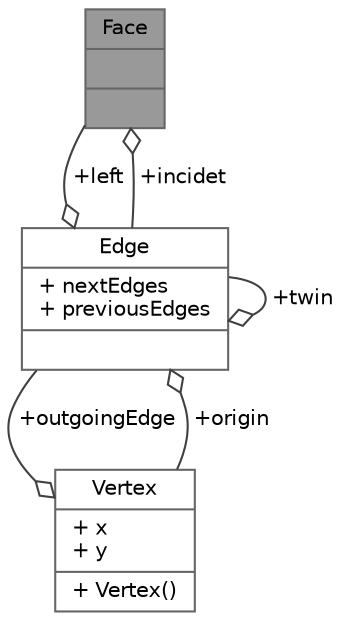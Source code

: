 digraph "Face"
{
 // LATEX_PDF_SIZE
  bgcolor="transparent";
  edge [fontname=Helvetica,fontsize=10,labelfontname=Helvetica,labelfontsize=10];
  node [fontname=Helvetica,fontsize=10,shape=box,height=0.2,width=0.4];
  Node1 [shape=record,label="{Face\n||}",height=0.2,width=0.4,color="gray40", fillcolor="grey60", style="filled", fontcolor="black",tooltip="represents a side or a closed polygon in DCEL, has the edge"];
  Node2 -> Node1 [color="grey25",style="solid",label=" +incidet" ,arrowhead="odiamond"];
  Node2 [shape=record,label="{Edge\n|+ nextEdges\l+ previousEdges\l|}",height=0.2,width=0.4,color="gray40", fillcolor="white", style="filled",URL="$class_edge.html",tooltip="represents a edge in DCEL - has an origin vertex, twin, nextEdge and previousEdge"];
  Node3 -> Node2 [color="grey25",style="solid",label=" +origin" ,arrowhead="odiamond"];
  Node3 [shape=record,label="{Vertex\n|+ x\l+ y\l|+ Vertex()\l}",height=0.2,width=0.4,color="gray40", fillcolor="white", style="filled",URL="$class_vertex.html",tooltip="A 2d representation of a point - has x, y coordinates and outgoing edge."];
  Node2 -> Node3 [color="grey25",style="solid",label=" +outgoingEdge" ,arrowhead="odiamond"];
  Node2 -> Node2 [color="grey25",style="solid",label=" +twin" ,arrowhead="odiamond"];
  Node1 -> Node2 [color="grey25",style="solid",label=" +left" ,arrowhead="odiamond"];
}
